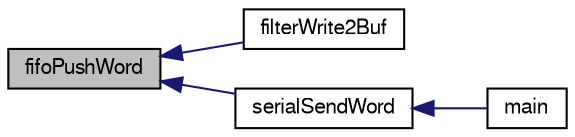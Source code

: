 digraph "fifoPushWord"
{
  edge [fontname="FreeSans",fontsize="10",labelfontname="FreeSans",labelfontsize="10"];
  node [fontname="FreeSans",fontsize="10",shape=record];
  rankdir="LR";
  Node1 [label="fifoPushWord",height=0.2,width=0.4,color="black", fillcolor="grey75", style="filled" fontcolor="black"];
  Node1 -> Node2 [dir="back",color="midnightblue",fontsize="10",style="solid",fontname="FreeSans"];
  Node2 [label="filterWrite2Buf",height=0.2,width=0.4,color="black", fillcolor="white", style="filled",URL="$group__filter.html#ga3a4bcb87932da184a32707b334fb1d33",tooltip="writes a value into the input buffer"];
  Node1 -> Node3 [dir="back",color="midnightblue",fontsize="10",style="solid",fontname="FreeSans"];
  Node3 [label="serialSendWord",height=0.2,width=0.4,color="black", fillcolor="white", style="filled",URL="$group__serial.html#ga2bd9bd4fc48a28c6ad53ed90519ccd96",tooltip="writes a word (16 Bit) to the send-buffer"];
  Node3 -> Node4 [dir="back",color="midnightblue",fontsize="10",style="solid",fontname="FreeSans"];
  Node4 [label="main",height=0.2,width=0.4,color="black", fillcolor="white", style="filled",URL="$_m_d_v___p_r_8c.html#a840291bc02cba5474a4cb46a9b9566fe",tooltip="state of decimation unit"];
}
